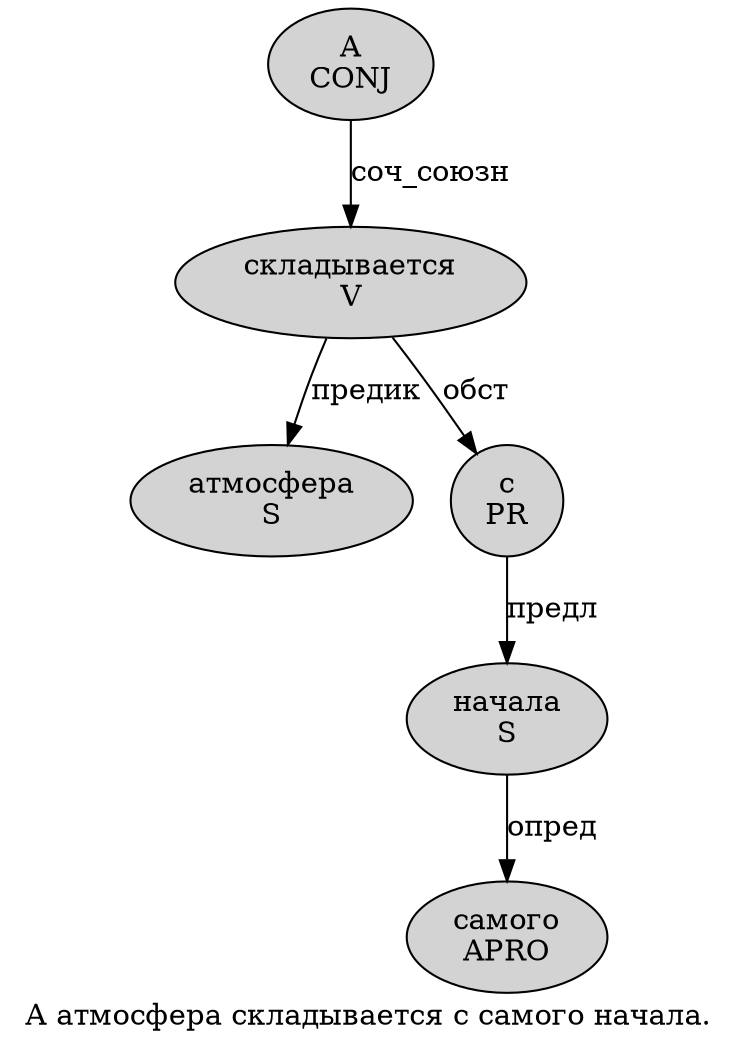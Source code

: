 digraph SENTENCE_924 {
	graph [label="А атмосфера складывается с самого начала."]
	node [style=filled]
		0 [label="А
CONJ" color="" fillcolor=lightgray penwidth=1 shape=ellipse]
		1 [label="атмосфера
S" color="" fillcolor=lightgray penwidth=1 shape=ellipse]
		2 [label="складывается
V" color="" fillcolor=lightgray penwidth=1 shape=ellipse]
		3 [label="с
PR" color="" fillcolor=lightgray penwidth=1 shape=ellipse]
		4 [label="самого
APRO" color="" fillcolor=lightgray penwidth=1 shape=ellipse]
		5 [label="начала
S" color="" fillcolor=lightgray penwidth=1 shape=ellipse]
			3 -> 5 [label="предл"]
			5 -> 4 [label="опред"]
			2 -> 1 [label="предик"]
			2 -> 3 [label="обст"]
			0 -> 2 [label="соч_союзн"]
}